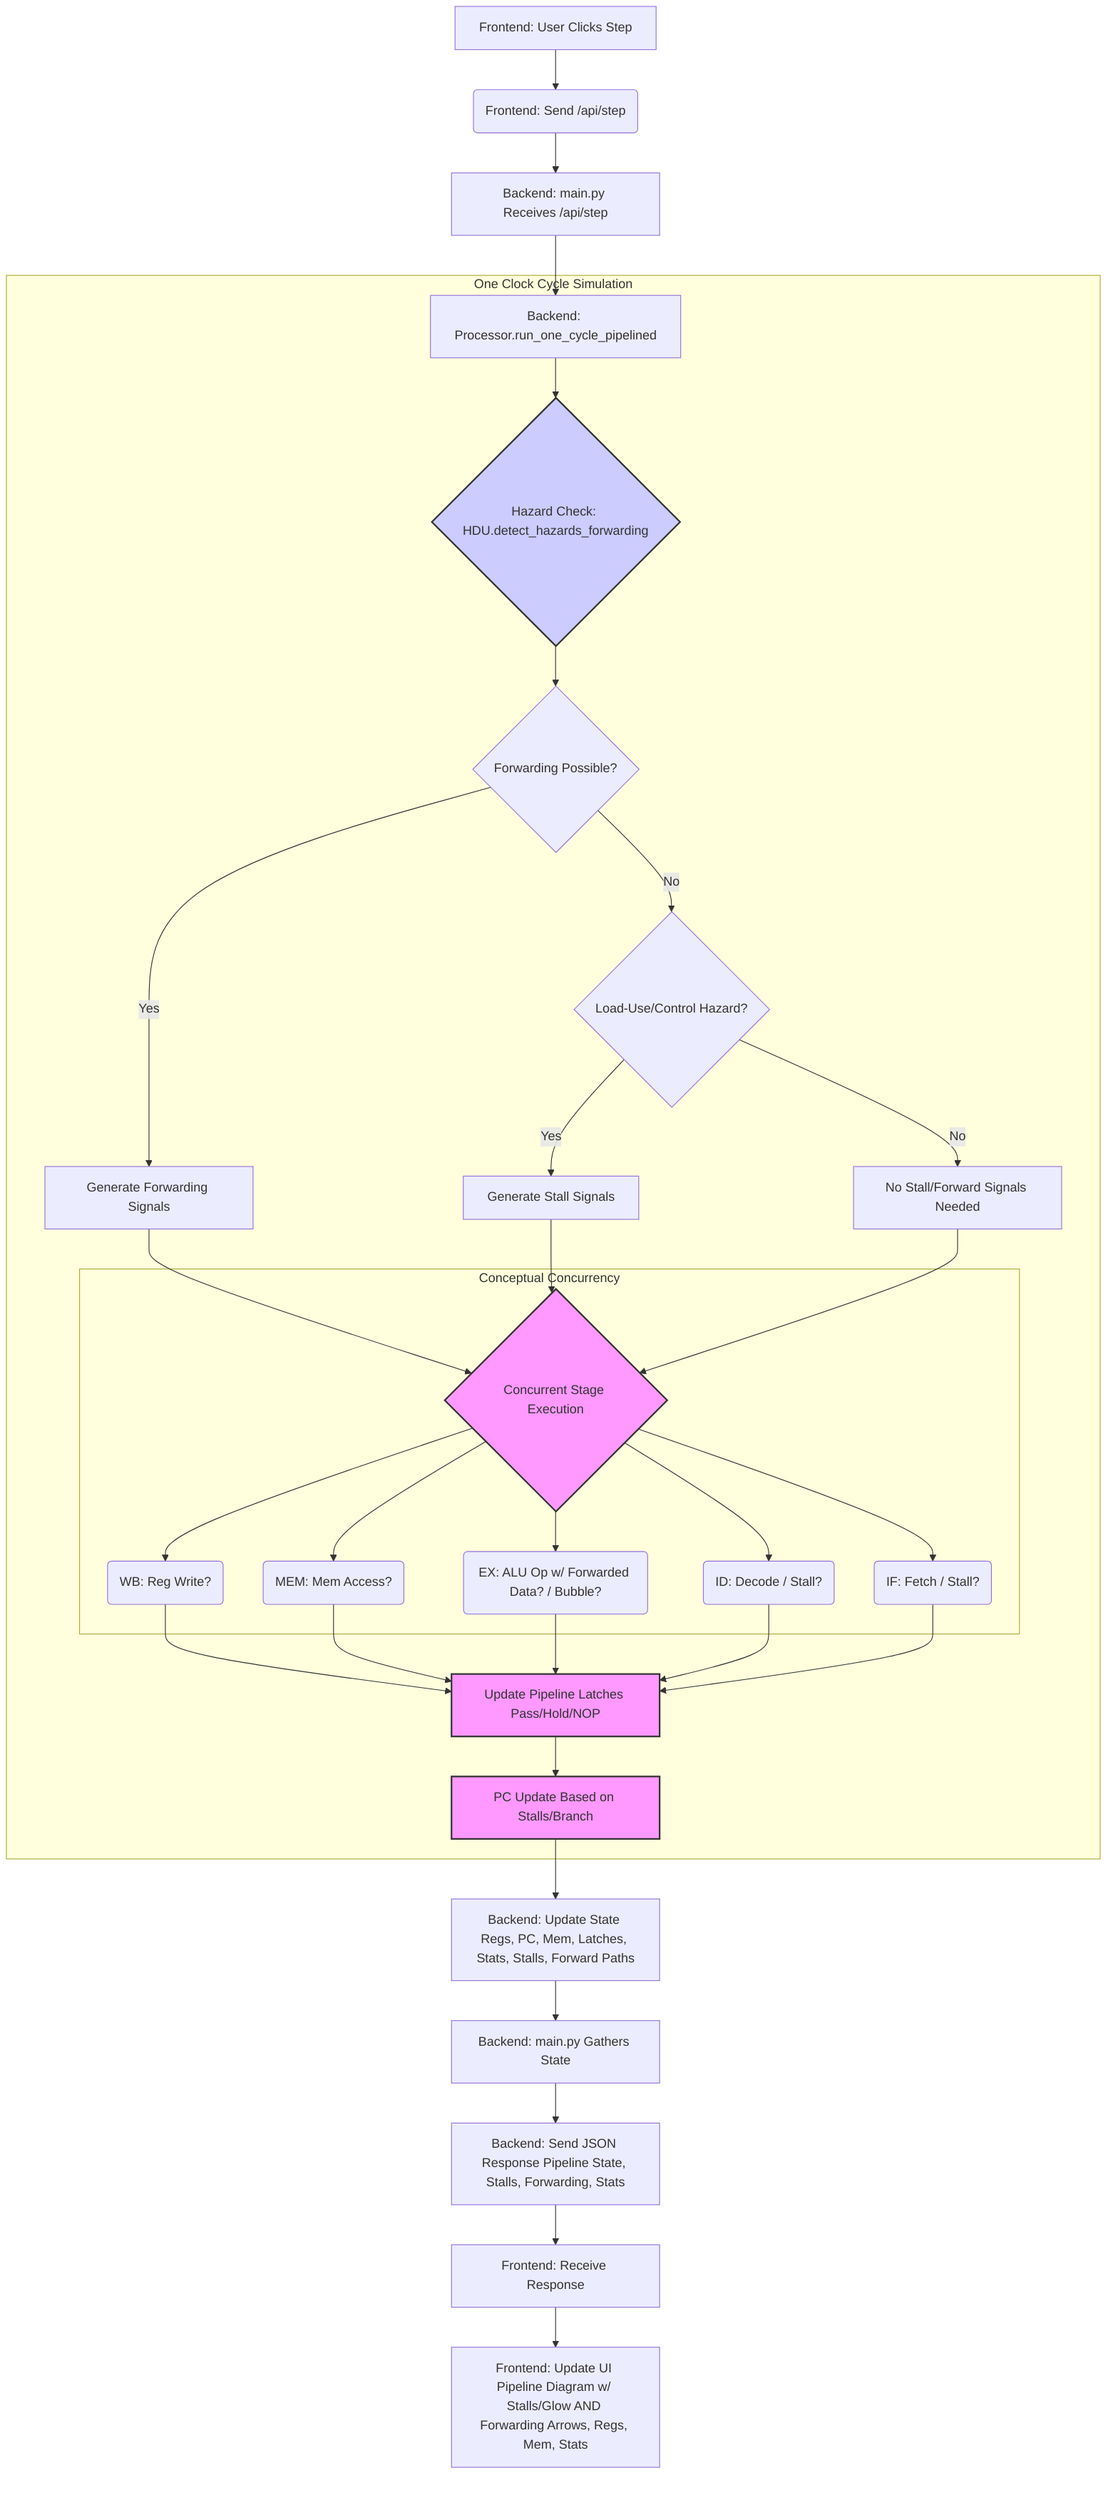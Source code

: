 graph TD
    A[Frontend: User Clicks Step] --> B(Frontend: Send /api/step);
    B --> C[Backend: main.py Receives /api/step];
    C --> D[Backend: Processor.run_one_cycle_pipelined];
    subgraph One Clock Cycle Simulation
        D --> E{Hazard Check: HDU.detect_hazards_forwarding};
        E --> F{Forwarding Possible?};
        F -- Yes --> G[Generate Forwarding Signals];
        F -- No --> H{Load-Use/Control Hazard?};
        H -- Yes --> I[Generate Stall Signals];
        H -- No --> J[No Stall/Forward Signals Needed];
        G --> K{Concurrent Stage Execution};
        I --> K;
        J --> K;
        subgraph Stages [Conceptual Concurrency]
            K --> WB(WB: Reg Write?);
            K --> MEM(MEM: Mem Access?);
            K --> EX(EX: ALU Op w/ Forwarded Data? / Bubble?);
            K --> ID(ID: Decode / Stall?);
            K --> IF(IF: Fetch / Stall?);
        end
        WB --> L[Update Pipeline Latches Pass/Hold/NOP];
        MEM --> L;
        EX --> L;
        ID --> L;
        IF --> L;
        L --> M[PC Update Based on Stalls/Branch];
    end
    M --> N[Backend: Update State Regs, PC, Mem, Latches, Stats, Stalls, Forward Paths];
    N --> O[Backend: main.py Gathers State];
    O --> P[Backend: Send JSON Response Pipeline State, Stalls, Forwarding, Stats];
    P --> Q[Frontend: Receive Response];
    Q --> R[Frontend: Update UI Pipeline Diagram w/ Stalls/Glow AND Forwarding Arrows, Regs, Mem, Stats];

    style E fill:#ccf,stroke:#333,stroke-width:2px
    style K fill:#f9f,stroke:#333,stroke-width:2px
    style L fill:#f9f,stroke:#333,stroke-width:2px
    style M fill:#f9f,stroke:#333,stroke-width:2px